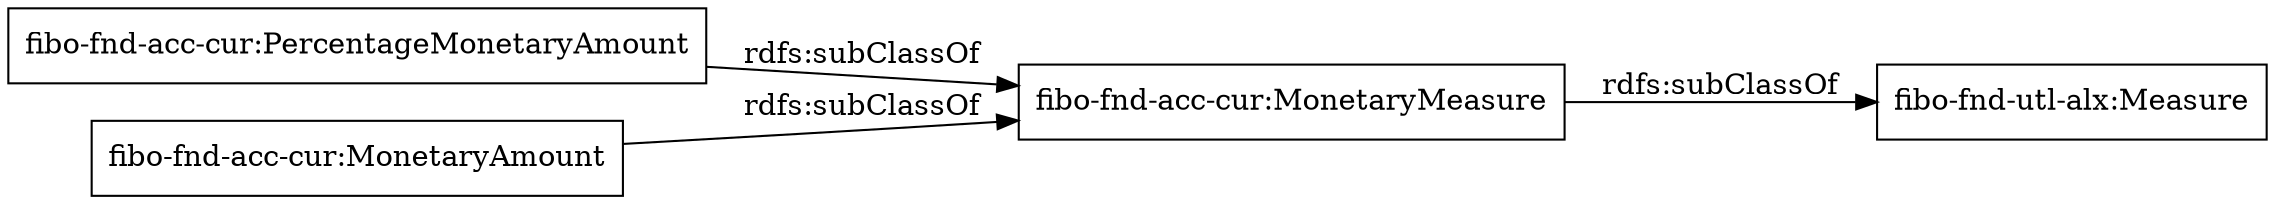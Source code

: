 digraph ar2dtool_diagram { 
rankdir=LR;
size="1000"
node [shape = rectangle, color="black"]; "fibo-fnd-acc-cur:PercentageMonetaryAmount" "fibo-fnd-acc-cur:MonetaryMeasure" "fibo-fnd-acc-cur:MonetaryAmount" ; /*classes style*/
	"fibo-fnd-acc-cur:PercentageMonetaryAmount" -> "fibo-fnd-acc-cur:MonetaryMeasure" [ label = "rdfs:subClassOf" ];
	"fibo-fnd-acc-cur:MonetaryAmount" -> "fibo-fnd-acc-cur:MonetaryMeasure" [ label = "rdfs:subClassOf" ];
	"fibo-fnd-acc-cur:MonetaryMeasure" -> "fibo-fnd-utl-alx:Measure" [ label = "rdfs:subClassOf" ];

}
